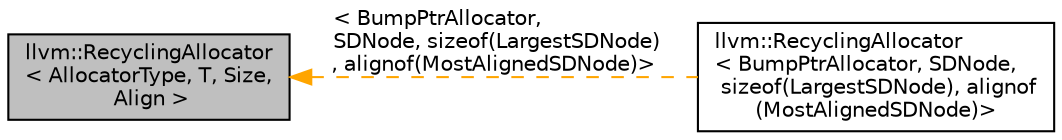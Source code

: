 digraph "llvm::RecyclingAllocator&lt; AllocatorType, T, Size, Align &gt;"
{
 // LATEX_PDF_SIZE
  bgcolor="transparent";
  edge [fontname="Helvetica",fontsize="10",labelfontname="Helvetica",labelfontsize="10"];
  node [fontname="Helvetica",fontsize="10",shape="box"];
  rankdir="LR";
  Node1 [label="llvm::RecyclingAllocator\l\< AllocatorType, T, Size,\l Align \>",height=0.2,width=0.4,color="black", fillcolor="grey75", style="filled", fontcolor="black",tooltip="RecyclingAllocator - This class wraps an Allocator, adding the functionality of recycling deleted obj..."];
  Node1 -> Node2 [dir="back",color="orange",fontsize="10",style="dashed",label=" \< BumpPtrAllocator,\l SDNode, sizeof(LargestSDNode)\l, alignof(MostAlignedSDNode)\>" ,fontname="Helvetica"];
  Node2 [label="llvm::RecyclingAllocator\l\< BumpPtrAllocator, SDNode,\l sizeof(LargestSDNode), alignof\l(MostAlignedSDNode)\>",height=0.2,width=0.4,color="black",URL="$classllvm_1_1RecyclingAllocator.html",tooltip=" "];
}
